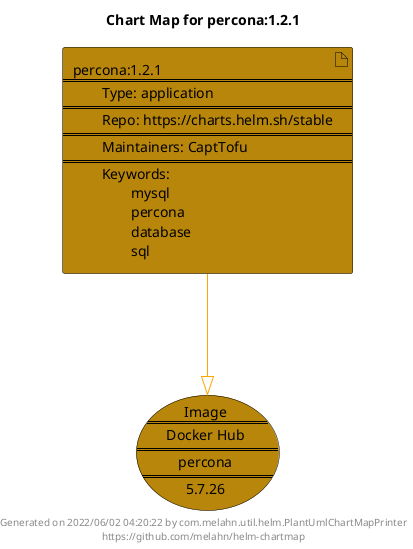 @startuml
skinparam linetype ortho
skinparam backgroundColor white
skinparam usecaseBorderColor black
skinparam usecaseArrowColor LightSlateGray
skinparam artifactBorderColor black
skinparam artifactArrowColor LightSlateGray

title Chart Map for percona:1.2.1

'There is one referenced Helm Chart
artifact "percona:1.2.1\n====\n\tType: application\n====\n\tRepo: https://charts.helm.sh/stable\n====\n\tMaintainers: CaptTofu\n====\n\tKeywords: \n\t\tmysql\n\t\tpercona\n\t\tdatabase\n\t\tsql" as percona_1_2_1 #DarkGoldenRod

'There is one referenced Docker Image
usecase "Image\n====\nDocker Hub\n====\npercona\n====\n5.7.26" as percona_5_7_26 #DarkGoldenRod

'Chart Dependencies
percona_1_2_1--[#orange]-|>percona_5_7_26

center footer Generated on 2022/06/02 04:20:22 by com.melahn.util.helm.PlantUmlChartMapPrinter\nhttps://github.com/melahn/helm-chartmap
@enduml
